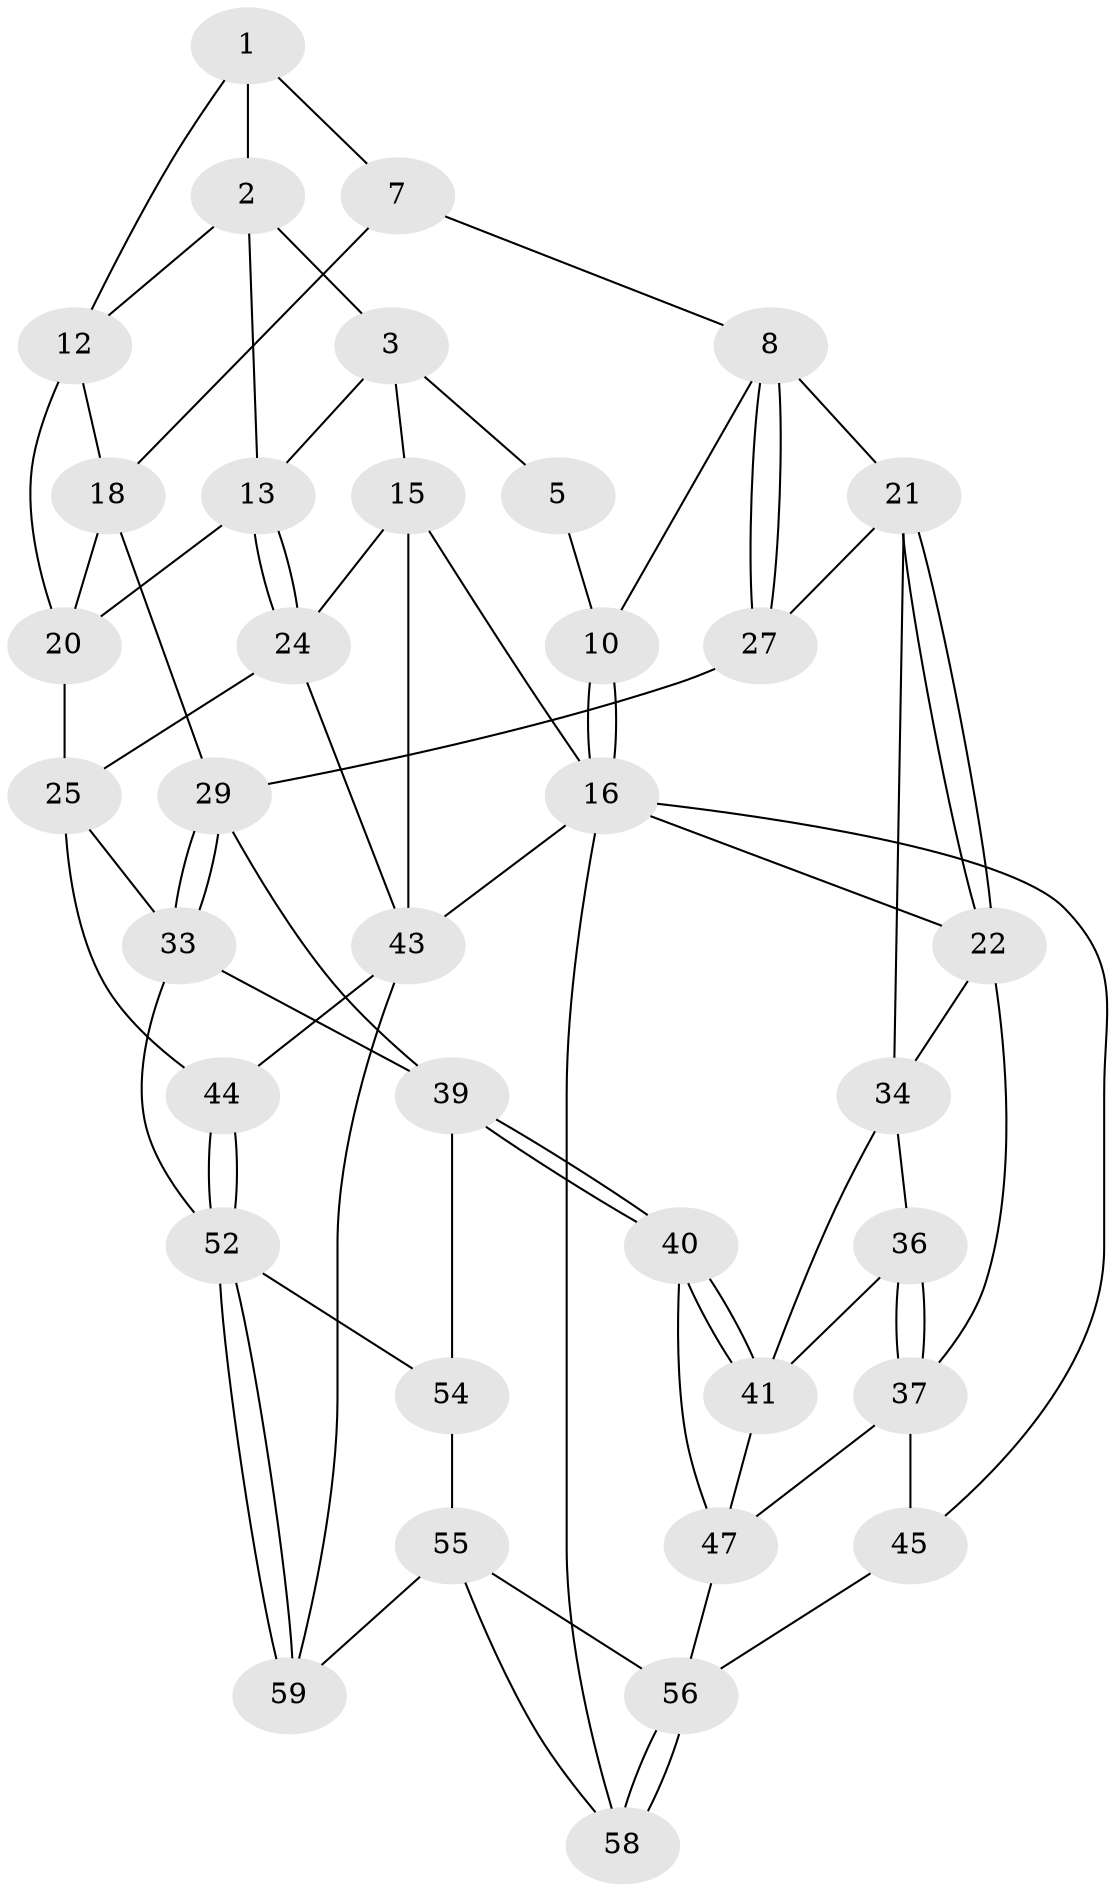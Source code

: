 // Generated by graph-tools (version 1.1) at 2025/24/03/03/25 07:24:38]
// undirected, 36 vertices, 78 edges
graph export_dot {
graph [start="1"]
  node [color=gray90,style=filled];
  1 [pos="+0.6419488665942402+0.08803785109683063",super="+6"];
  2 [pos="+0.7914801324686+0.18733196025135027",super="+11"];
  3 [pos="+0.9981739207034289+0.02703914774388936",super="+4"];
  5 [pos="+0.5587255662065491+0"];
  7 [pos="+0.5348675897033633+0.2691012942407434"];
  8 [pos="+0.42527736785930065+0.2665665250670314",super="+9"];
  10 [pos="+0.22373509771948258+0"];
  12 [pos="+0.6608330292987397+0.274051655908583",super="+17"];
  13 [pos="+0.919733701602935+0.341132875888327",super="+14"];
  15 [pos="+1+0"];
  16 [pos="+0+0",super="+46"];
  18 [pos="+0.644603036000287+0.4078070029604513",super="+19"];
  20 [pos="+0.7693837233704756+0.30174429094085403",super="+26"];
  21 [pos="+0.22612001602556156+0.2345296043325811",super="+28"];
  22 [pos="+0+0.4022318357807872",super="+23"];
  24 [pos="+0.961679124046938+0.4123351793584166",super="+31"];
  25 [pos="+0.8236934354593403+0.48954001556752363",super="+32"];
  27 [pos="+0.4200641022300147+0.4820081918310686"];
  29 [pos="+0.48884238377144434+0.5695230541130561",super="+30"];
  33 [pos="+0.6355856348772699+0.6621441286185715",super="+50"];
  34 [pos="+0.13699214352426758+0.475748966179716",super="+35"];
  36 [pos="+0.03510659943932267+0.6609149696465345"];
  37 [pos="+0+0.7224376787773404",super="+38"];
  39 [pos="+0.3763068386327182+0.6573606354254345",super="+51"];
  40 [pos="+0.3699819281465438+0.6577167232306114"];
  41 [pos="+0.1550705204579271+0.5060420315026785",super="+42"];
  43 [pos="+1+0.741067059263097",super="+48"];
  44 [pos="+0.9466844866874677+0.7671394065673334"];
  45 [pos="+0+0.9849717632178673"];
  47 [pos="+0.24331427962459548+0.7089467188931262",super="+49"];
  52 [pos="+0.746336998666847+0.8713459599361629",super="+53"];
  54 [pos="+0.4039319766209716+0.8857366083637866"];
  55 [pos="+0.3835395526918318+0.9209175613860427",super="+60"];
  56 [pos="+0.22572451195574372+0.8957153707542606",super="+57"];
  58 [pos="+0.04026877764656259+1"];
  59 [pos="+0.7463193517714005+1"];
  1 -- 2;
  1 -- 12;
  1 -- 7;
  2 -- 3;
  2 -- 12;
  2 -- 13;
  3 -- 13;
  3 -- 5;
  3 -- 15;
  5 -- 10;
  7 -- 8;
  7 -- 18;
  8 -- 27;
  8 -- 27;
  8 -- 10;
  8 -- 21;
  10 -- 16;
  10 -- 16;
  12 -- 18;
  12 -- 20;
  13 -- 24;
  13 -- 24;
  13 -- 20;
  15 -- 16;
  15 -- 43;
  15 -- 24;
  16 -- 58;
  16 -- 45;
  16 -- 43;
  16 -- 22;
  18 -- 29;
  18 -- 20;
  20 -- 25;
  21 -- 22;
  21 -- 22;
  21 -- 34;
  21 -- 27;
  22 -- 34;
  22 -- 37;
  24 -- 25;
  24 -- 43;
  25 -- 44;
  25 -- 33;
  27 -- 29;
  29 -- 33;
  29 -- 33;
  29 -- 39;
  33 -- 39;
  33 -- 52;
  34 -- 41;
  34 -- 36;
  36 -- 37;
  36 -- 37;
  36 -- 41;
  37 -- 47;
  37 -- 45;
  39 -- 40;
  39 -- 40;
  39 -- 54;
  40 -- 41;
  40 -- 41;
  40 -- 47;
  41 -- 47;
  43 -- 44;
  43 -- 59;
  44 -- 52;
  44 -- 52;
  45 -- 56;
  47 -- 56;
  52 -- 59;
  52 -- 59;
  52 -- 54;
  54 -- 55;
  55 -- 56;
  55 -- 58;
  55 -- 59;
  56 -- 58;
  56 -- 58;
}
